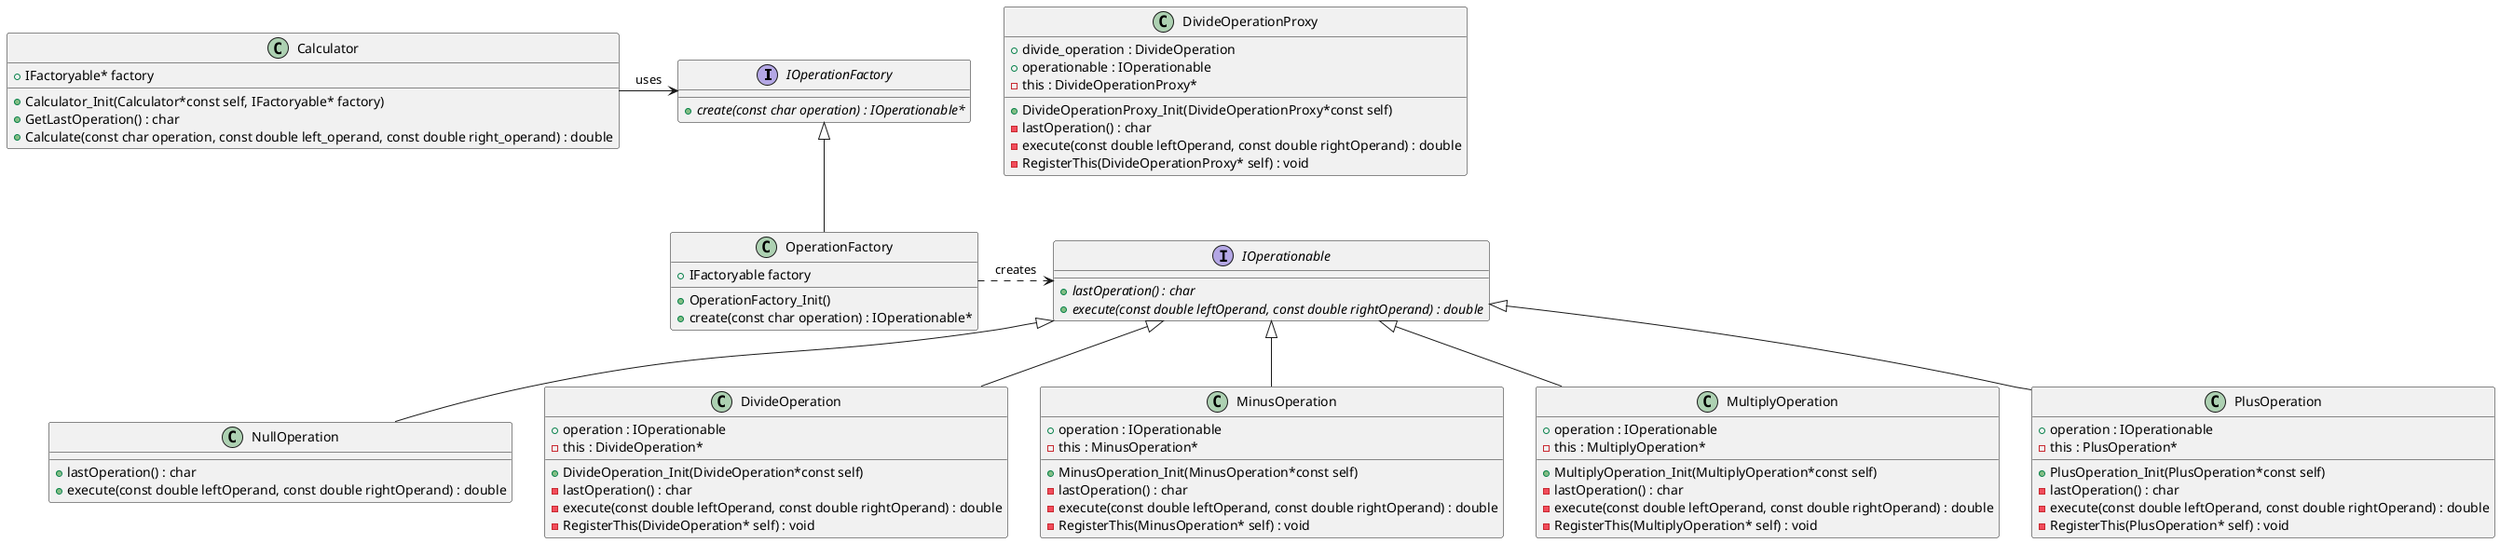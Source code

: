 @startuml


interface IOperationFactory {
	+{abstract} create(const char operation) : IOperationable*
}


interface IOperationable {
	+{abstract} lastOperation() : char
	+{abstract} execute(const double leftOperand, const double rightOperand) : double
}

class OperationFactory {
    +IFactoryable factory
	+OperationFactory_Init()
	+create(const char operation) : IOperationable*
}

class NullOperation {
	+lastOperation() : char
	+execute(const double leftOperand, const double rightOperand) : double
}

/' Objects '/

class Calculator {
    +IFactoryable* factory
	+Calculator_Init(Calculator*const self, IFactoryable* factory)
	+GetLastOperation() : char
	+Calculate(const char operation, const double left_operand, const double right_operand) : double
}


class DivideOperation {
	+DivideOperation_Init(DivideOperation*const self)
	+operation : IOperationable
	-this : DivideOperation*
	-lastOperation() : char
	-execute(const double leftOperand, const double rightOperand) : double
    -RegisterThis(DivideOperation* self) : void
}


class DivideOperationProxy {
	+DivideOperationProxy_Init(DivideOperationProxy*const self)
	+divide_operation : DivideOperation
    +operationable : IOperationable
	-this : DivideOperationProxy*
	-lastOperation() : char
	-execute(const double leftOperand, const double rightOperand) : double
    -RegisterThis(DivideOperationProxy* self) : void
}

class MinusOperation {
	+MinusOperation_Init(MinusOperation*const self)
	+operation : IOperationable
	-this : MinusOperation*
	-lastOperation() : char
	-execute(const double leftOperand, const double rightOperand) : double
    -RegisterThis(MinusOperation* self) : void
}


class MultiplyOperation {
	+MultiplyOperation_Init(MultiplyOperation*const self)
	+operation : IOperationable
	-this : MultiplyOperation*
	-lastOperation() : char
	-execute(const double leftOperand, const double rightOperand) : double
    -RegisterThis(MultiplyOperation* self) : void
}


class PlusOperation {
	+PlusOperation_Init(PlusOperation*const self)
	+operation : IOperationable
	-this : PlusOperation*
	-lastOperation() : char
	-execute(const double leftOperand, const double rightOperand) : double
    -RegisterThis(PlusOperation* self) : void
}


/' Inheritance relationships '/

IOperationFactory <|-- OperationFactory


IOperationable <|-- DivideOperation


IOperationable <|-- MinusOperation


IOperationable <|-- MultiplyOperation


IOperationable <|-- NullOperation


IOperationable <|-- PlusOperation





/' Aggregation relationships '/

Calculator -> IOperationFactory : uses


OperationFactory .> IOperationable : creates





@enduml
